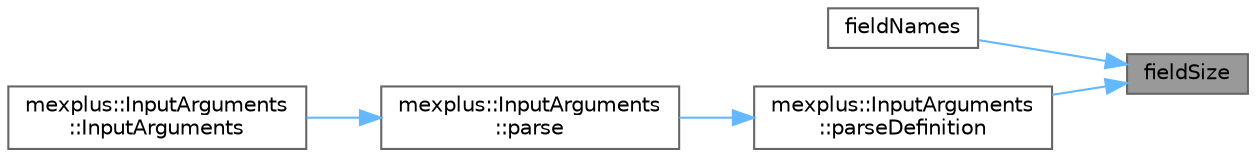 digraph "fieldSize"
{
 // LATEX_PDF_SIZE
  bgcolor="transparent";
  edge [fontname=Helvetica,fontsize=10,labelfontname=Helvetica,labelfontsize=10];
  node [fontname=Helvetica,fontsize=10,shape=box,height=0.2,width=0.4];
  rankdir="RL";
  Node1 [id="Node000001",label="fieldSize",height=0.2,width=0.4,color="gray40", fillcolor="grey60", style="filled", fontcolor="black",tooltip="Number of fields in a struct array."];
  Node1 -> Node2 [id="edge1_Node000001_Node000002",dir="back",color="steelblue1",style="solid",tooltip=" "];
  Node2 [id="Node000002",label="fieldNames",height=0.2,width=0.4,color="grey40", fillcolor="white", style="filled",URL="$classmexplus_1_1_mx_array.html#a002fd9b4ffcbfee424464415770c980d",tooltip="Get field names of a struct array."];
  Node1 -> Node3 [id="edge2_Node000001_Node000003",dir="back",color="steelblue1",style="solid",tooltip=" "];
  Node3 [id="Node000003",label="mexplus::InputArguments\l::parseDefinition",height=0.2,width=0.4,color="grey40", fillcolor="white", style="filled",URL="$classmexplus_1_1_input_arguments.html#aaa37a0a52f6f28789c65d62bd0f7ee41",tooltip="Try to parse one definition or return false on failure."];
  Node3 -> Node4 [id="edge3_Node000003_Node000004",dir="back",color="steelblue1",style="solid",tooltip=" "];
  Node4 [id="Node000004",label="mexplus::InputArguments\l::parse",height=0.2,width=0.4,color="grey40", fillcolor="white", style="filled",URL="$classmexplus_1_1_input_arguments.html#a181ce1071d1d5470b732ac162163f5f8",tooltip="Parse arguments from mexFunction input."];
  Node4 -> Node5 [id="edge4_Node000004_Node000005",dir="back",color="steelblue1",style="solid",tooltip=" "];
  Node5 [id="Node000005",label="mexplus::InputArguments\l::InputArguments",height=0.2,width=0.4,color="grey40", fillcolor="white", style="filled",URL="$classmexplus_1_1_input_arguments.html#a365d95d41eaa4b15c0de9b39e51dd5cf",tooltip="Shorthand constructor for a single argument definition."];
}
